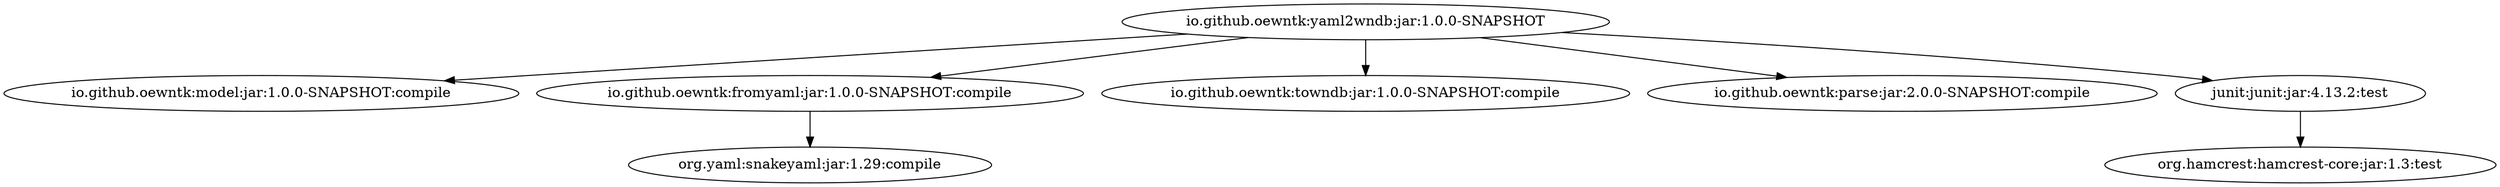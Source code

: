 digraph "io.github.oewntk:yaml2wndb:jar:1.0.0-SNAPSHOT" {
	"io.github.oewntk:yaml2wndb:jar:1.0.0-SNAPSHOT" -> "io.github.oewntk:model:jar:1.0.0-SNAPSHOT:compile" ;
	"io.github.oewntk:yaml2wndb:jar:1.0.0-SNAPSHOT" -> "io.github.oewntk:fromyaml:jar:1.0.0-SNAPSHOT:compile" ;
	"io.github.oewntk:yaml2wndb:jar:1.0.0-SNAPSHOT" -> "io.github.oewntk:towndb:jar:1.0.0-SNAPSHOT:compile" ;
	"io.github.oewntk:yaml2wndb:jar:1.0.0-SNAPSHOT" -> "io.github.oewntk:parse:jar:2.0.0-SNAPSHOT:compile" ;
	"io.github.oewntk:yaml2wndb:jar:1.0.0-SNAPSHOT" -> "junit:junit:jar:4.13.2:test" ;
	"io.github.oewntk:fromyaml:jar:1.0.0-SNAPSHOT:compile" -> "org.yaml:snakeyaml:jar:1.29:compile" ;
	"junit:junit:jar:4.13.2:test" -> "org.hamcrest:hamcrest-core:jar:1.3:test" ; 
 } 
